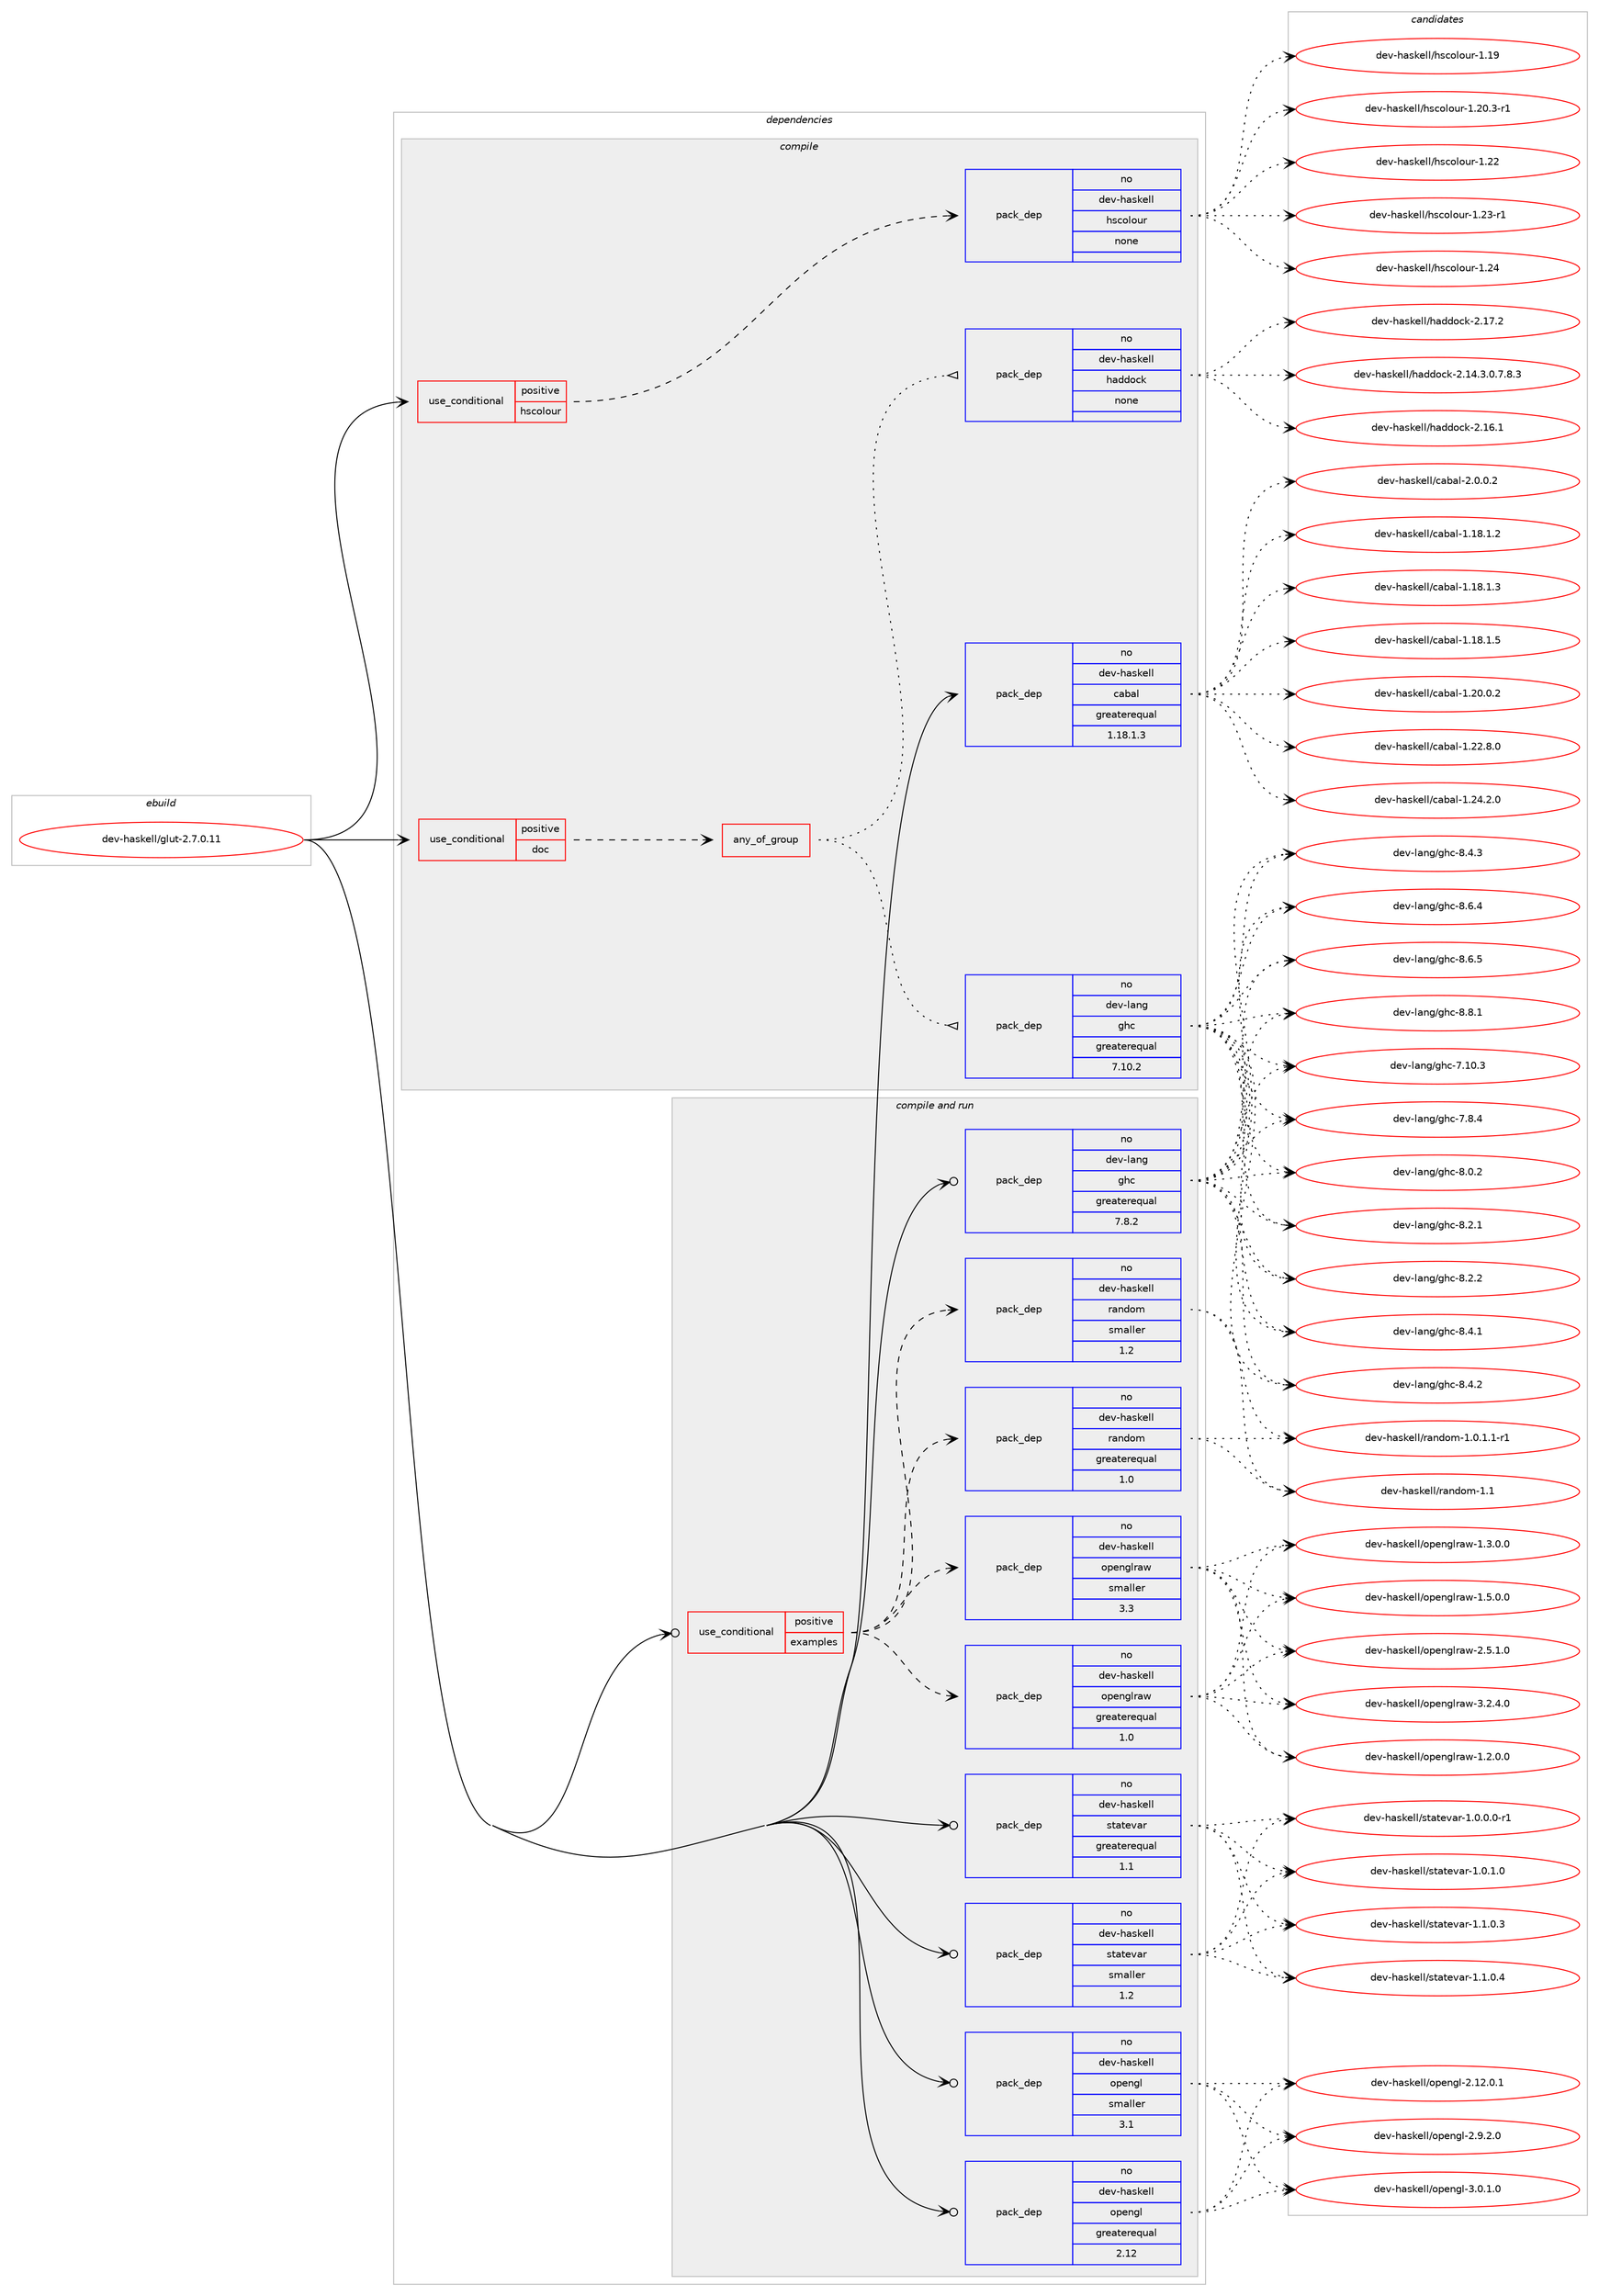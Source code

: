 digraph prolog {

# *************
# Graph options
# *************

newrank=true;
concentrate=true;
compound=true;
graph [rankdir=LR,fontname=Helvetica,fontsize=10,ranksep=1.5];#, ranksep=2.5, nodesep=0.2];
edge  [arrowhead=vee];
node  [fontname=Helvetica,fontsize=10];

# **********
# The ebuild
# **********

subgraph cluster_leftcol {
color=gray;
rank=same;
label=<<i>ebuild</i>>;
id [label="dev-haskell/glut-2.7.0.11", color=red, width=4, href="../dev-haskell/glut-2.7.0.11.svg"];
}

# ****************
# The dependencies
# ****************

subgraph cluster_midcol {
color=gray;
label=<<i>dependencies</i>>;
subgraph cluster_compile {
fillcolor="#eeeeee";
style=filled;
label=<<i>compile</i>>;
subgraph cond125837 {
dependency533250 [label=<<TABLE BORDER="0" CELLBORDER="1" CELLSPACING="0" CELLPADDING="4"><TR><TD ROWSPAN="3" CELLPADDING="10">use_conditional</TD></TR><TR><TD>positive</TD></TR><TR><TD>doc</TD></TR></TABLE>>, shape=none, color=red];
subgraph any9893 {
dependency533251 [label=<<TABLE BORDER="0" CELLBORDER="1" CELLSPACING="0" CELLPADDING="4"><TR><TD CELLPADDING="10">any_of_group</TD></TR></TABLE>>, shape=none, color=red];subgraph pack397163 {
dependency533252 [label=<<TABLE BORDER="0" CELLBORDER="1" CELLSPACING="0" CELLPADDING="4" WIDTH="220"><TR><TD ROWSPAN="6" CELLPADDING="30">pack_dep</TD></TR><TR><TD WIDTH="110">no</TD></TR><TR><TD>dev-haskell</TD></TR><TR><TD>haddock</TD></TR><TR><TD>none</TD></TR><TR><TD></TD></TR></TABLE>>, shape=none, color=blue];
}
dependency533251:e -> dependency533252:w [weight=20,style="dotted",arrowhead="oinv"];
subgraph pack397164 {
dependency533253 [label=<<TABLE BORDER="0" CELLBORDER="1" CELLSPACING="0" CELLPADDING="4" WIDTH="220"><TR><TD ROWSPAN="6" CELLPADDING="30">pack_dep</TD></TR><TR><TD WIDTH="110">no</TD></TR><TR><TD>dev-lang</TD></TR><TR><TD>ghc</TD></TR><TR><TD>greaterequal</TD></TR><TR><TD>7.10.2</TD></TR></TABLE>>, shape=none, color=blue];
}
dependency533251:e -> dependency533253:w [weight=20,style="dotted",arrowhead="oinv"];
}
dependency533250:e -> dependency533251:w [weight=20,style="dashed",arrowhead="vee"];
}
id:e -> dependency533250:w [weight=20,style="solid",arrowhead="vee"];
subgraph cond125838 {
dependency533254 [label=<<TABLE BORDER="0" CELLBORDER="1" CELLSPACING="0" CELLPADDING="4"><TR><TD ROWSPAN="3" CELLPADDING="10">use_conditional</TD></TR><TR><TD>positive</TD></TR><TR><TD>hscolour</TD></TR></TABLE>>, shape=none, color=red];
subgraph pack397165 {
dependency533255 [label=<<TABLE BORDER="0" CELLBORDER="1" CELLSPACING="0" CELLPADDING="4" WIDTH="220"><TR><TD ROWSPAN="6" CELLPADDING="30">pack_dep</TD></TR><TR><TD WIDTH="110">no</TD></TR><TR><TD>dev-haskell</TD></TR><TR><TD>hscolour</TD></TR><TR><TD>none</TD></TR><TR><TD></TD></TR></TABLE>>, shape=none, color=blue];
}
dependency533254:e -> dependency533255:w [weight=20,style="dashed",arrowhead="vee"];
}
id:e -> dependency533254:w [weight=20,style="solid",arrowhead="vee"];
subgraph pack397166 {
dependency533256 [label=<<TABLE BORDER="0" CELLBORDER="1" CELLSPACING="0" CELLPADDING="4" WIDTH="220"><TR><TD ROWSPAN="6" CELLPADDING="30">pack_dep</TD></TR><TR><TD WIDTH="110">no</TD></TR><TR><TD>dev-haskell</TD></TR><TR><TD>cabal</TD></TR><TR><TD>greaterequal</TD></TR><TR><TD>1.18.1.3</TD></TR></TABLE>>, shape=none, color=blue];
}
id:e -> dependency533256:w [weight=20,style="solid",arrowhead="vee"];
}
subgraph cluster_compileandrun {
fillcolor="#eeeeee";
style=filled;
label=<<i>compile and run</i>>;
subgraph cond125839 {
dependency533257 [label=<<TABLE BORDER="0" CELLBORDER="1" CELLSPACING="0" CELLPADDING="4"><TR><TD ROWSPAN="3" CELLPADDING="10">use_conditional</TD></TR><TR><TD>positive</TD></TR><TR><TD>examples</TD></TR></TABLE>>, shape=none, color=red];
subgraph pack397167 {
dependency533258 [label=<<TABLE BORDER="0" CELLBORDER="1" CELLSPACING="0" CELLPADDING="4" WIDTH="220"><TR><TD ROWSPAN="6" CELLPADDING="30">pack_dep</TD></TR><TR><TD WIDTH="110">no</TD></TR><TR><TD>dev-haskell</TD></TR><TR><TD>openglraw</TD></TR><TR><TD>greaterequal</TD></TR><TR><TD>1.0</TD></TR></TABLE>>, shape=none, color=blue];
}
dependency533257:e -> dependency533258:w [weight=20,style="dashed",arrowhead="vee"];
subgraph pack397168 {
dependency533259 [label=<<TABLE BORDER="0" CELLBORDER="1" CELLSPACING="0" CELLPADDING="4" WIDTH="220"><TR><TD ROWSPAN="6" CELLPADDING="30">pack_dep</TD></TR><TR><TD WIDTH="110">no</TD></TR><TR><TD>dev-haskell</TD></TR><TR><TD>openglraw</TD></TR><TR><TD>smaller</TD></TR><TR><TD>3.3</TD></TR></TABLE>>, shape=none, color=blue];
}
dependency533257:e -> dependency533259:w [weight=20,style="dashed",arrowhead="vee"];
subgraph pack397169 {
dependency533260 [label=<<TABLE BORDER="0" CELLBORDER="1" CELLSPACING="0" CELLPADDING="4" WIDTH="220"><TR><TD ROWSPAN="6" CELLPADDING="30">pack_dep</TD></TR><TR><TD WIDTH="110">no</TD></TR><TR><TD>dev-haskell</TD></TR><TR><TD>random</TD></TR><TR><TD>greaterequal</TD></TR><TR><TD>1.0</TD></TR></TABLE>>, shape=none, color=blue];
}
dependency533257:e -> dependency533260:w [weight=20,style="dashed",arrowhead="vee"];
subgraph pack397170 {
dependency533261 [label=<<TABLE BORDER="0" CELLBORDER="1" CELLSPACING="0" CELLPADDING="4" WIDTH="220"><TR><TD ROWSPAN="6" CELLPADDING="30">pack_dep</TD></TR><TR><TD WIDTH="110">no</TD></TR><TR><TD>dev-haskell</TD></TR><TR><TD>random</TD></TR><TR><TD>smaller</TD></TR><TR><TD>1.2</TD></TR></TABLE>>, shape=none, color=blue];
}
dependency533257:e -> dependency533261:w [weight=20,style="dashed",arrowhead="vee"];
}
id:e -> dependency533257:w [weight=20,style="solid",arrowhead="odotvee"];
subgraph pack397171 {
dependency533262 [label=<<TABLE BORDER="0" CELLBORDER="1" CELLSPACING="0" CELLPADDING="4" WIDTH="220"><TR><TD ROWSPAN="6" CELLPADDING="30">pack_dep</TD></TR><TR><TD WIDTH="110">no</TD></TR><TR><TD>dev-haskell</TD></TR><TR><TD>opengl</TD></TR><TR><TD>greaterequal</TD></TR><TR><TD>2.12</TD></TR></TABLE>>, shape=none, color=blue];
}
id:e -> dependency533262:w [weight=20,style="solid",arrowhead="odotvee"];
subgraph pack397172 {
dependency533263 [label=<<TABLE BORDER="0" CELLBORDER="1" CELLSPACING="0" CELLPADDING="4" WIDTH="220"><TR><TD ROWSPAN="6" CELLPADDING="30">pack_dep</TD></TR><TR><TD WIDTH="110">no</TD></TR><TR><TD>dev-haskell</TD></TR><TR><TD>opengl</TD></TR><TR><TD>smaller</TD></TR><TR><TD>3.1</TD></TR></TABLE>>, shape=none, color=blue];
}
id:e -> dependency533263:w [weight=20,style="solid",arrowhead="odotvee"];
subgraph pack397173 {
dependency533264 [label=<<TABLE BORDER="0" CELLBORDER="1" CELLSPACING="0" CELLPADDING="4" WIDTH="220"><TR><TD ROWSPAN="6" CELLPADDING="30">pack_dep</TD></TR><TR><TD WIDTH="110">no</TD></TR><TR><TD>dev-haskell</TD></TR><TR><TD>statevar</TD></TR><TR><TD>greaterequal</TD></TR><TR><TD>1.1</TD></TR></TABLE>>, shape=none, color=blue];
}
id:e -> dependency533264:w [weight=20,style="solid",arrowhead="odotvee"];
subgraph pack397174 {
dependency533265 [label=<<TABLE BORDER="0" CELLBORDER="1" CELLSPACING="0" CELLPADDING="4" WIDTH="220"><TR><TD ROWSPAN="6" CELLPADDING="30">pack_dep</TD></TR><TR><TD WIDTH="110">no</TD></TR><TR><TD>dev-haskell</TD></TR><TR><TD>statevar</TD></TR><TR><TD>smaller</TD></TR><TR><TD>1.2</TD></TR></TABLE>>, shape=none, color=blue];
}
id:e -> dependency533265:w [weight=20,style="solid",arrowhead="odotvee"];
subgraph pack397175 {
dependency533266 [label=<<TABLE BORDER="0" CELLBORDER="1" CELLSPACING="0" CELLPADDING="4" WIDTH="220"><TR><TD ROWSPAN="6" CELLPADDING="30">pack_dep</TD></TR><TR><TD WIDTH="110">no</TD></TR><TR><TD>dev-lang</TD></TR><TR><TD>ghc</TD></TR><TR><TD>greaterequal</TD></TR><TR><TD>7.8.2</TD></TR></TABLE>>, shape=none, color=blue];
}
id:e -> dependency533266:w [weight=20,style="solid",arrowhead="odotvee"];
}
subgraph cluster_run {
fillcolor="#eeeeee";
style=filled;
label=<<i>run</i>>;
}
}

# **************
# The candidates
# **************

subgraph cluster_choices {
rank=same;
color=gray;
label=<<i>candidates</i>>;

subgraph choice397163 {
color=black;
nodesep=1;
choice1001011184510497115107101108108471049710010011199107455046495246514648465546564651 [label="dev-haskell/haddock-2.14.3.0.7.8.3", color=red, width=4,href="../dev-haskell/haddock-2.14.3.0.7.8.3.svg"];
choice100101118451049711510710110810847104971001001119910745504649544649 [label="dev-haskell/haddock-2.16.1", color=red, width=4,href="../dev-haskell/haddock-2.16.1.svg"];
choice100101118451049711510710110810847104971001001119910745504649554650 [label="dev-haskell/haddock-2.17.2", color=red, width=4,href="../dev-haskell/haddock-2.17.2.svg"];
dependency533252:e -> choice1001011184510497115107101108108471049710010011199107455046495246514648465546564651:w [style=dotted,weight="100"];
dependency533252:e -> choice100101118451049711510710110810847104971001001119910745504649544649:w [style=dotted,weight="100"];
dependency533252:e -> choice100101118451049711510710110810847104971001001119910745504649554650:w [style=dotted,weight="100"];
}
subgraph choice397164 {
color=black;
nodesep=1;
choice1001011184510897110103471031049945554649484651 [label="dev-lang/ghc-7.10.3", color=red, width=4,href="../dev-lang/ghc-7.10.3.svg"];
choice10010111845108971101034710310499455546564652 [label="dev-lang/ghc-7.8.4", color=red, width=4,href="../dev-lang/ghc-7.8.4.svg"];
choice10010111845108971101034710310499455646484650 [label="dev-lang/ghc-8.0.2", color=red, width=4,href="../dev-lang/ghc-8.0.2.svg"];
choice10010111845108971101034710310499455646504649 [label="dev-lang/ghc-8.2.1", color=red, width=4,href="../dev-lang/ghc-8.2.1.svg"];
choice10010111845108971101034710310499455646504650 [label="dev-lang/ghc-8.2.2", color=red, width=4,href="../dev-lang/ghc-8.2.2.svg"];
choice10010111845108971101034710310499455646524649 [label="dev-lang/ghc-8.4.1", color=red, width=4,href="../dev-lang/ghc-8.4.1.svg"];
choice10010111845108971101034710310499455646524650 [label="dev-lang/ghc-8.4.2", color=red, width=4,href="../dev-lang/ghc-8.4.2.svg"];
choice10010111845108971101034710310499455646524651 [label="dev-lang/ghc-8.4.3", color=red, width=4,href="../dev-lang/ghc-8.4.3.svg"];
choice10010111845108971101034710310499455646544652 [label="dev-lang/ghc-8.6.4", color=red, width=4,href="../dev-lang/ghc-8.6.4.svg"];
choice10010111845108971101034710310499455646544653 [label="dev-lang/ghc-8.6.5", color=red, width=4,href="../dev-lang/ghc-8.6.5.svg"];
choice10010111845108971101034710310499455646564649 [label="dev-lang/ghc-8.8.1", color=red, width=4,href="../dev-lang/ghc-8.8.1.svg"];
dependency533253:e -> choice1001011184510897110103471031049945554649484651:w [style=dotted,weight="100"];
dependency533253:e -> choice10010111845108971101034710310499455546564652:w [style=dotted,weight="100"];
dependency533253:e -> choice10010111845108971101034710310499455646484650:w [style=dotted,weight="100"];
dependency533253:e -> choice10010111845108971101034710310499455646504649:w [style=dotted,weight="100"];
dependency533253:e -> choice10010111845108971101034710310499455646504650:w [style=dotted,weight="100"];
dependency533253:e -> choice10010111845108971101034710310499455646524649:w [style=dotted,weight="100"];
dependency533253:e -> choice10010111845108971101034710310499455646524650:w [style=dotted,weight="100"];
dependency533253:e -> choice10010111845108971101034710310499455646524651:w [style=dotted,weight="100"];
dependency533253:e -> choice10010111845108971101034710310499455646544652:w [style=dotted,weight="100"];
dependency533253:e -> choice10010111845108971101034710310499455646544653:w [style=dotted,weight="100"];
dependency533253:e -> choice10010111845108971101034710310499455646564649:w [style=dotted,weight="100"];
}
subgraph choice397165 {
color=black;
nodesep=1;
choice100101118451049711510710110810847104115991111081111171144549464957 [label="dev-haskell/hscolour-1.19", color=red, width=4,href="../dev-haskell/hscolour-1.19.svg"];
choice10010111845104971151071011081084710411599111108111117114454946504846514511449 [label="dev-haskell/hscolour-1.20.3-r1", color=red, width=4,href="../dev-haskell/hscolour-1.20.3-r1.svg"];
choice100101118451049711510710110810847104115991111081111171144549465050 [label="dev-haskell/hscolour-1.22", color=red, width=4,href="../dev-haskell/hscolour-1.22.svg"];
choice1001011184510497115107101108108471041159911110811111711445494650514511449 [label="dev-haskell/hscolour-1.23-r1", color=red, width=4,href="../dev-haskell/hscolour-1.23-r1.svg"];
choice100101118451049711510710110810847104115991111081111171144549465052 [label="dev-haskell/hscolour-1.24", color=red, width=4,href="../dev-haskell/hscolour-1.24.svg"];
dependency533255:e -> choice100101118451049711510710110810847104115991111081111171144549464957:w [style=dotted,weight="100"];
dependency533255:e -> choice10010111845104971151071011081084710411599111108111117114454946504846514511449:w [style=dotted,weight="100"];
dependency533255:e -> choice100101118451049711510710110810847104115991111081111171144549465050:w [style=dotted,weight="100"];
dependency533255:e -> choice1001011184510497115107101108108471041159911110811111711445494650514511449:w [style=dotted,weight="100"];
dependency533255:e -> choice100101118451049711510710110810847104115991111081111171144549465052:w [style=dotted,weight="100"];
}
subgraph choice397166 {
color=black;
nodesep=1;
choice10010111845104971151071011081084799979897108454946495646494650 [label="dev-haskell/cabal-1.18.1.2", color=red, width=4,href="../dev-haskell/cabal-1.18.1.2.svg"];
choice10010111845104971151071011081084799979897108454946495646494651 [label="dev-haskell/cabal-1.18.1.3", color=red, width=4,href="../dev-haskell/cabal-1.18.1.3.svg"];
choice10010111845104971151071011081084799979897108454946495646494653 [label="dev-haskell/cabal-1.18.1.5", color=red, width=4,href="../dev-haskell/cabal-1.18.1.5.svg"];
choice10010111845104971151071011081084799979897108454946504846484650 [label="dev-haskell/cabal-1.20.0.2", color=red, width=4,href="../dev-haskell/cabal-1.20.0.2.svg"];
choice10010111845104971151071011081084799979897108454946505046564648 [label="dev-haskell/cabal-1.22.8.0", color=red, width=4,href="../dev-haskell/cabal-1.22.8.0.svg"];
choice10010111845104971151071011081084799979897108454946505246504648 [label="dev-haskell/cabal-1.24.2.0", color=red, width=4,href="../dev-haskell/cabal-1.24.2.0.svg"];
choice100101118451049711510710110810847999798971084550464846484650 [label="dev-haskell/cabal-2.0.0.2", color=red, width=4,href="../dev-haskell/cabal-2.0.0.2.svg"];
dependency533256:e -> choice10010111845104971151071011081084799979897108454946495646494650:w [style=dotted,weight="100"];
dependency533256:e -> choice10010111845104971151071011081084799979897108454946495646494651:w [style=dotted,weight="100"];
dependency533256:e -> choice10010111845104971151071011081084799979897108454946495646494653:w [style=dotted,weight="100"];
dependency533256:e -> choice10010111845104971151071011081084799979897108454946504846484650:w [style=dotted,weight="100"];
dependency533256:e -> choice10010111845104971151071011081084799979897108454946505046564648:w [style=dotted,weight="100"];
dependency533256:e -> choice10010111845104971151071011081084799979897108454946505246504648:w [style=dotted,weight="100"];
dependency533256:e -> choice100101118451049711510710110810847999798971084550464846484650:w [style=dotted,weight="100"];
}
subgraph choice397167 {
color=black;
nodesep=1;
choice100101118451049711510710110810847111112101110103108114971194549465046484648 [label="dev-haskell/openglraw-1.2.0.0", color=red, width=4,href="../dev-haskell/openglraw-1.2.0.0.svg"];
choice100101118451049711510710110810847111112101110103108114971194549465146484648 [label="dev-haskell/openglraw-1.3.0.0", color=red, width=4,href="../dev-haskell/openglraw-1.3.0.0.svg"];
choice100101118451049711510710110810847111112101110103108114971194549465346484648 [label="dev-haskell/openglraw-1.5.0.0", color=red, width=4,href="../dev-haskell/openglraw-1.5.0.0.svg"];
choice100101118451049711510710110810847111112101110103108114971194550465346494648 [label="dev-haskell/openglraw-2.5.1.0", color=red, width=4,href="../dev-haskell/openglraw-2.5.1.0.svg"];
choice100101118451049711510710110810847111112101110103108114971194551465046524648 [label="dev-haskell/openglraw-3.2.4.0", color=red, width=4,href="../dev-haskell/openglraw-3.2.4.0.svg"];
dependency533258:e -> choice100101118451049711510710110810847111112101110103108114971194549465046484648:w [style=dotted,weight="100"];
dependency533258:e -> choice100101118451049711510710110810847111112101110103108114971194549465146484648:w [style=dotted,weight="100"];
dependency533258:e -> choice100101118451049711510710110810847111112101110103108114971194549465346484648:w [style=dotted,weight="100"];
dependency533258:e -> choice100101118451049711510710110810847111112101110103108114971194550465346494648:w [style=dotted,weight="100"];
dependency533258:e -> choice100101118451049711510710110810847111112101110103108114971194551465046524648:w [style=dotted,weight="100"];
}
subgraph choice397168 {
color=black;
nodesep=1;
choice100101118451049711510710110810847111112101110103108114971194549465046484648 [label="dev-haskell/openglraw-1.2.0.0", color=red, width=4,href="../dev-haskell/openglraw-1.2.0.0.svg"];
choice100101118451049711510710110810847111112101110103108114971194549465146484648 [label="dev-haskell/openglraw-1.3.0.0", color=red, width=4,href="../dev-haskell/openglraw-1.3.0.0.svg"];
choice100101118451049711510710110810847111112101110103108114971194549465346484648 [label="dev-haskell/openglraw-1.5.0.0", color=red, width=4,href="../dev-haskell/openglraw-1.5.0.0.svg"];
choice100101118451049711510710110810847111112101110103108114971194550465346494648 [label="dev-haskell/openglraw-2.5.1.0", color=red, width=4,href="../dev-haskell/openglraw-2.5.1.0.svg"];
choice100101118451049711510710110810847111112101110103108114971194551465046524648 [label="dev-haskell/openglraw-3.2.4.0", color=red, width=4,href="../dev-haskell/openglraw-3.2.4.0.svg"];
dependency533259:e -> choice100101118451049711510710110810847111112101110103108114971194549465046484648:w [style=dotted,weight="100"];
dependency533259:e -> choice100101118451049711510710110810847111112101110103108114971194549465146484648:w [style=dotted,weight="100"];
dependency533259:e -> choice100101118451049711510710110810847111112101110103108114971194549465346484648:w [style=dotted,weight="100"];
dependency533259:e -> choice100101118451049711510710110810847111112101110103108114971194550465346494648:w [style=dotted,weight="100"];
dependency533259:e -> choice100101118451049711510710110810847111112101110103108114971194551465046524648:w [style=dotted,weight="100"];
}
subgraph choice397169 {
color=black;
nodesep=1;
choice1001011184510497115107101108108471149711010011110945494648464946494511449 [label="dev-haskell/random-1.0.1.1-r1", color=red, width=4,href="../dev-haskell/random-1.0.1.1-r1.svg"];
choice1001011184510497115107101108108471149711010011110945494649 [label="dev-haskell/random-1.1", color=red, width=4,href="../dev-haskell/random-1.1.svg"];
dependency533260:e -> choice1001011184510497115107101108108471149711010011110945494648464946494511449:w [style=dotted,weight="100"];
dependency533260:e -> choice1001011184510497115107101108108471149711010011110945494649:w [style=dotted,weight="100"];
}
subgraph choice397170 {
color=black;
nodesep=1;
choice1001011184510497115107101108108471149711010011110945494648464946494511449 [label="dev-haskell/random-1.0.1.1-r1", color=red, width=4,href="../dev-haskell/random-1.0.1.1-r1.svg"];
choice1001011184510497115107101108108471149711010011110945494649 [label="dev-haskell/random-1.1", color=red, width=4,href="../dev-haskell/random-1.1.svg"];
dependency533261:e -> choice1001011184510497115107101108108471149711010011110945494648464946494511449:w [style=dotted,weight="100"];
dependency533261:e -> choice1001011184510497115107101108108471149711010011110945494649:w [style=dotted,weight="100"];
}
subgraph choice397171 {
color=black;
nodesep=1;
choice100101118451049711510710110810847111112101110103108455046495046484649 [label="dev-haskell/opengl-2.12.0.1", color=red, width=4,href="../dev-haskell/opengl-2.12.0.1.svg"];
choice1001011184510497115107101108108471111121011101031084550465746504648 [label="dev-haskell/opengl-2.9.2.0", color=red, width=4,href="../dev-haskell/opengl-2.9.2.0.svg"];
choice1001011184510497115107101108108471111121011101031084551464846494648 [label="dev-haskell/opengl-3.0.1.0", color=red, width=4,href="../dev-haskell/opengl-3.0.1.0.svg"];
dependency533262:e -> choice100101118451049711510710110810847111112101110103108455046495046484649:w [style=dotted,weight="100"];
dependency533262:e -> choice1001011184510497115107101108108471111121011101031084550465746504648:w [style=dotted,weight="100"];
dependency533262:e -> choice1001011184510497115107101108108471111121011101031084551464846494648:w [style=dotted,weight="100"];
}
subgraph choice397172 {
color=black;
nodesep=1;
choice100101118451049711510710110810847111112101110103108455046495046484649 [label="dev-haskell/opengl-2.12.0.1", color=red, width=4,href="../dev-haskell/opengl-2.12.0.1.svg"];
choice1001011184510497115107101108108471111121011101031084550465746504648 [label="dev-haskell/opengl-2.9.2.0", color=red, width=4,href="../dev-haskell/opengl-2.9.2.0.svg"];
choice1001011184510497115107101108108471111121011101031084551464846494648 [label="dev-haskell/opengl-3.0.1.0", color=red, width=4,href="../dev-haskell/opengl-3.0.1.0.svg"];
dependency533263:e -> choice100101118451049711510710110810847111112101110103108455046495046484649:w [style=dotted,weight="100"];
dependency533263:e -> choice1001011184510497115107101108108471111121011101031084550465746504648:w [style=dotted,weight="100"];
dependency533263:e -> choice1001011184510497115107101108108471111121011101031084551464846494648:w [style=dotted,weight="100"];
}
subgraph choice397173 {
color=black;
nodesep=1;
choice100101118451049711510710110810847115116971161011189711445494648464846484511449 [label="dev-haskell/statevar-1.0.0.0-r1", color=red, width=4,href="../dev-haskell/statevar-1.0.0.0-r1.svg"];
choice10010111845104971151071011081084711511697116101118971144549464846494648 [label="dev-haskell/statevar-1.0.1.0", color=red, width=4,href="../dev-haskell/statevar-1.0.1.0.svg"];
choice10010111845104971151071011081084711511697116101118971144549464946484651 [label="dev-haskell/statevar-1.1.0.3", color=red, width=4,href="../dev-haskell/statevar-1.1.0.3.svg"];
choice10010111845104971151071011081084711511697116101118971144549464946484652 [label="dev-haskell/statevar-1.1.0.4", color=red, width=4,href="../dev-haskell/statevar-1.1.0.4.svg"];
dependency533264:e -> choice100101118451049711510710110810847115116971161011189711445494648464846484511449:w [style=dotted,weight="100"];
dependency533264:e -> choice10010111845104971151071011081084711511697116101118971144549464846494648:w [style=dotted,weight="100"];
dependency533264:e -> choice10010111845104971151071011081084711511697116101118971144549464946484651:w [style=dotted,weight="100"];
dependency533264:e -> choice10010111845104971151071011081084711511697116101118971144549464946484652:w [style=dotted,weight="100"];
}
subgraph choice397174 {
color=black;
nodesep=1;
choice100101118451049711510710110810847115116971161011189711445494648464846484511449 [label="dev-haskell/statevar-1.0.0.0-r1", color=red, width=4,href="../dev-haskell/statevar-1.0.0.0-r1.svg"];
choice10010111845104971151071011081084711511697116101118971144549464846494648 [label="dev-haskell/statevar-1.0.1.0", color=red, width=4,href="../dev-haskell/statevar-1.0.1.0.svg"];
choice10010111845104971151071011081084711511697116101118971144549464946484651 [label="dev-haskell/statevar-1.1.0.3", color=red, width=4,href="../dev-haskell/statevar-1.1.0.3.svg"];
choice10010111845104971151071011081084711511697116101118971144549464946484652 [label="dev-haskell/statevar-1.1.0.4", color=red, width=4,href="../dev-haskell/statevar-1.1.0.4.svg"];
dependency533265:e -> choice100101118451049711510710110810847115116971161011189711445494648464846484511449:w [style=dotted,weight="100"];
dependency533265:e -> choice10010111845104971151071011081084711511697116101118971144549464846494648:w [style=dotted,weight="100"];
dependency533265:e -> choice10010111845104971151071011081084711511697116101118971144549464946484651:w [style=dotted,weight="100"];
dependency533265:e -> choice10010111845104971151071011081084711511697116101118971144549464946484652:w [style=dotted,weight="100"];
}
subgraph choice397175 {
color=black;
nodesep=1;
choice1001011184510897110103471031049945554649484651 [label="dev-lang/ghc-7.10.3", color=red, width=4,href="../dev-lang/ghc-7.10.3.svg"];
choice10010111845108971101034710310499455546564652 [label="dev-lang/ghc-7.8.4", color=red, width=4,href="../dev-lang/ghc-7.8.4.svg"];
choice10010111845108971101034710310499455646484650 [label="dev-lang/ghc-8.0.2", color=red, width=4,href="../dev-lang/ghc-8.0.2.svg"];
choice10010111845108971101034710310499455646504649 [label="dev-lang/ghc-8.2.1", color=red, width=4,href="../dev-lang/ghc-8.2.1.svg"];
choice10010111845108971101034710310499455646504650 [label="dev-lang/ghc-8.2.2", color=red, width=4,href="../dev-lang/ghc-8.2.2.svg"];
choice10010111845108971101034710310499455646524649 [label="dev-lang/ghc-8.4.1", color=red, width=4,href="../dev-lang/ghc-8.4.1.svg"];
choice10010111845108971101034710310499455646524650 [label="dev-lang/ghc-8.4.2", color=red, width=4,href="../dev-lang/ghc-8.4.2.svg"];
choice10010111845108971101034710310499455646524651 [label="dev-lang/ghc-8.4.3", color=red, width=4,href="../dev-lang/ghc-8.4.3.svg"];
choice10010111845108971101034710310499455646544652 [label="dev-lang/ghc-8.6.4", color=red, width=4,href="../dev-lang/ghc-8.6.4.svg"];
choice10010111845108971101034710310499455646544653 [label="dev-lang/ghc-8.6.5", color=red, width=4,href="../dev-lang/ghc-8.6.5.svg"];
choice10010111845108971101034710310499455646564649 [label="dev-lang/ghc-8.8.1", color=red, width=4,href="../dev-lang/ghc-8.8.1.svg"];
dependency533266:e -> choice1001011184510897110103471031049945554649484651:w [style=dotted,weight="100"];
dependency533266:e -> choice10010111845108971101034710310499455546564652:w [style=dotted,weight="100"];
dependency533266:e -> choice10010111845108971101034710310499455646484650:w [style=dotted,weight="100"];
dependency533266:e -> choice10010111845108971101034710310499455646504649:w [style=dotted,weight="100"];
dependency533266:e -> choice10010111845108971101034710310499455646504650:w [style=dotted,weight="100"];
dependency533266:e -> choice10010111845108971101034710310499455646524649:w [style=dotted,weight="100"];
dependency533266:e -> choice10010111845108971101034710310499455646524650:w [style=dotted,weight="100"];
dependency533266:e -> choice10010111845108971101034710310499455646524651:w [style=dotted,weight="100"];
dependency533266:e -> choice10010111845108971101034710310499455646544652:w [style=dotted,weight="100"];
dependency533266:e -> choice10010111845108971101034710310499455646544653:w [style=dotted,weight="100"];
dependency533266:e -> choice10010111845108971101034710310499455646564649:w [style=dotted,weight="100"];
}
}

}
